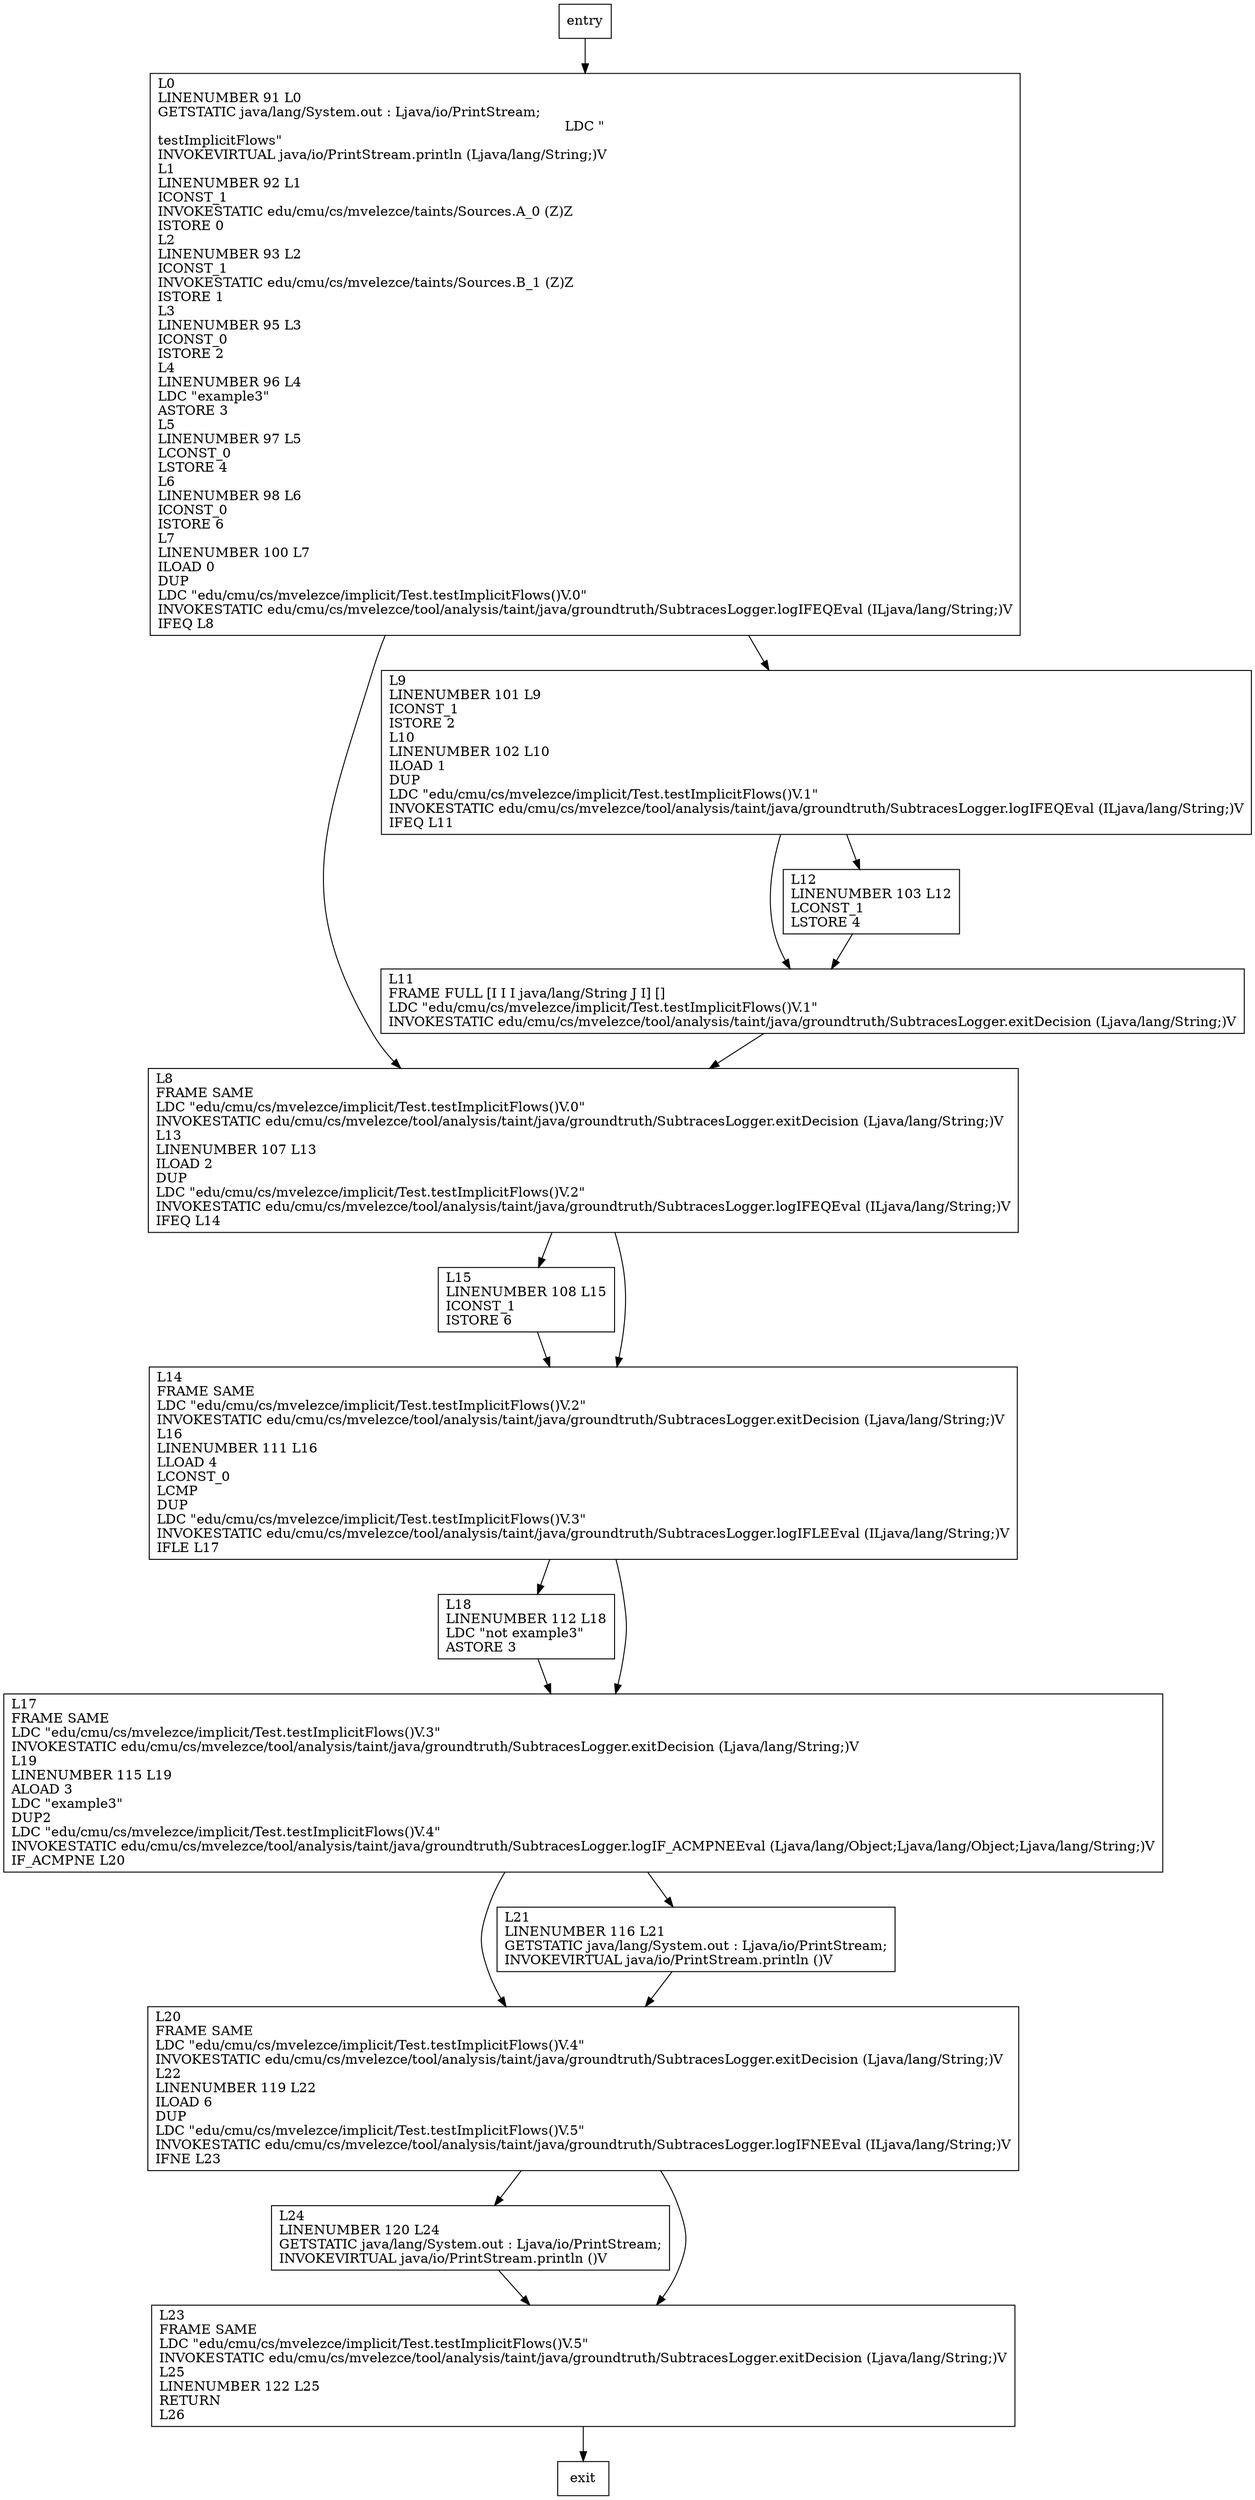 digraph testImplicitFlows {
node [shape=record];
467105327 [label="L15\lLINENUMBER 108 L15\lICONST_1\lISTORE 6\l"];
365138843 [label="L8\lFRAME SAME\lLDC \"edu/cmu/cs/mvelezce/implicit/Test.testImplicitFlows()V.0\"\lINVOKESTATIC edu/cmu/cs/mvelezce/tool/analysis/taint/java/groundtruth/SubtracesLogger.exitDecision (Ljava/lang/String;)V\lL13\lLINENUMBER 107 L13\lILOAD 2\lDUP\lLDC \"edu/cmu/cs/mvelezce/implicit/Test.testImplicitFlows()V.2\"\lINVOKESTATIC edu/cmu/cs/mvelezce/tool/analysis/taint/java/groundtruth/SubtracesLogger.logIFEQEval (ILjava/lang/String;)V\lIFEQ L14\l"];
1371068401 [label="L24\lLINENUMBER 120 L24\lGETSTATIC java/lang/System.out : Ljava/io/PrintStream;\lINVOKEVIRTUAL java/io/PrintStream.println ()V\l"];
321757951 [label="L18\lLINENUMBER 112 L18\lLDC \"not example3\"\lASTORE 3\l"];
967294425 [label="L9\lLINENUMBER 101 L9\lICONST_1\lISTORE 2\lL10\lLINENUMBER 102 L10\lILOAD 1\lDUP\lLDC \"edu/cmu/cs/mvelezce/implicit/Test.testImplicitFlows()V.1\"\lINVOKESTATIC edu/cmu/cs/mvelezce/tool/analysis/taint/java/groundtruth/SubtracesLogger.logIFEQEval (ILjava/lang/String;)V\lIFEQ L11\l"];
179317805 [label="L20\lFRAME SAME\lLDC \"edu/cmu/cs/mvelezce/implicit/Test.testImplicitFlows()V.4\"\lINVOKESTATIC edu/cmu/cs/mvelezce/tool/analysis/taint/java/groundtruth/SubtracesLogger.exitDecision (Ljava/lang/String;)V\lL22\lLINENUMBER 119 L22\lILOAD 6\lDUP\lLDC \"edu/cmu/cs/mvelezce/implicit/Test.testImplicitFlows()V.5\"\lINVOKESTATIC edu/cmu/cs/mvelezce/tool/analysis/taint/java/groundtruth/SubtracesLogger.logIFNEEval (ILjava/lang/String;)V\lIFNE L23\l"];
1742965463 [label="L17\lFRAME SAME\lLDC \"edu/cmu/cs/mvelezce/implicit/Test.testImplicitFlows()V.3\"\lINVOKESTATIC edu/cmu/cs/mvelezce/tool/analysis/taint/java/groundtruth/SubtracesLogger.exitDecision (Ljava/lang/String;)V\lL19\lLINENUMBER 115 L19\lALOAD 3\lLDC \"example3\"\lDUP2\lLDC \"edu/cmu/cs/mvelezce/implicit/Test.testImplicitFlows()V.4\"\lINVOKESTATIC edu/cmu/cs/mvelezce/tool/analysis/taint/java/groundtruth/SubtracesLogger.logIF_ACMPNEEval (Ljava/lang/Object;Ljava/lang/Object;Ljava/lang/String;)V\lIF_ACMPNE L20\l"];
374099658 [label="L11\lFRAME FULL [I I I java/lang/String J I] []\lLDC \"edu/cmu/cs/mvelezce/implicit/Test.testImplicitFlows()V.1\"\lINVOKESTATIC edu/cmu/cs/mvelezce/tool/analysis/taint/java/groundtruth/SubtracesLogger.exitDecision (Ljava/lang/String;)V\l"];
796704099 [label="L23\lFRAME SAME\lLDC \"edu/cmu/cs/mvelezce/implicit/Test.testImplicitFlows()V.5\"\lINVOKESTATIC edu/cmu/cs/mvelezce/tool/analysis/taint/java/groundtruth/SubtracesLogger.exitDecision (Ljava/lang/String;)V\lL25\lLINENUMBER 122 L25\lRETURN\lL26\l"];
1957764917 [label="L12\lLINENUMBER 103 L12\lLCONST_1\lLSTORE 4\l"];
310468783 [label="L14\lFRAME SAME\lLDC \"edu/cmu/cs/mvelezce/implicit/Test.testImplicitFlows()V.2\"\lINVOKESTATIC edu/cmu/cs/mvelezce/tool/analysis/taint/java/groundtruth/SubtracesLogger.exitDecision (Ljava/lang/String;)V\lL16\lLINENUMBER 111 L16\lLLOAD 4\lLCONST_0\lLCMP\lDUP\lLDC \"edu/cmu/cs/mvelezce/implicit/Test.testImplicitFlows()V.3\"\lINVOKESTATIC edu/cmu/cs/mvelezce/tool/analysis/taint/java/groundtruth/SubtracesLogger.logIFLEEval (ILjava/lang/String;)V\lIFLE L17\l"];
712398170 [label="L21\lLINENUMBER 116 L21\lGETSTATIC java/lang/System.out : Ljava/io/PrintStream;\lINVOKEVIRTUAL java/io/PrintStream.println ()V\l"];
844765369 [label="L0\lLINENUMBER 91 L0\lGETSTATIC java/lang/System.out : Ljava/io/PrintStream;\lLDC \"\ntestImplicitFlows\"\lINVOKEVIRTUAL java/io/PrintStream.println (Ljava/lang/String;)V\lL1\lLINENUMBER 92 L1\lICONST_1\lINVOKESTATIC edu/cmu/cs/mvelezce/taints/Sources.A_0 (Z)Z\lISTORE 0\lL2\lLINENUMBER 93 L2\lICONST_1\lINVOKESTATIC edu/cmu/cs/mvelezce/taints/Sources.B_1 (Z)Z\lISTORE 1\lL3\lLINENUMBER 95 L3\lICONST_0\lISTORE 2\lL4\lLINENUMBER 96 L4\lLDC \"example3\"\lASTORE 3\lL5\lLINENUMBER 97 L5\lLCONST_0\lLSTORE 4\lL6\lLINENUMBER 98 L6\lICONST_0\lISTORE 6\lL7\lLINENUMBER 100 L7\lILOAD 0\lDUP\lLDC \"edu/cmu/cs/mvelezce/implicit/Test.testImplicitFlows()V.0\"\lINVOKESTATIC edu/cmu/cs/mvelezce/tool/analysis/taint/java/groundtruth/SubtracesLogger.logIFEQEval (ILjava/lang/String;)V\lIFEQ L8\l"];
entry;
exit;
467105327 -> 310468783;
365138843 -> 467105327;
365138843 -> 310468783;
1371068401 -> 796704099;
321757951 -> 1742965463;
967294425 -> 374099658;
967294425 -> 1957764917;
179317805 -> 1371068401;
179317805 -> 796704099;
1742965463 -> 179317805;
1742965463 -> 712398170;
entry -> 844765369;
374099658 -> 365138843;
796704099 -> exit;
1957764917 -> 374099658;
310468783 -> 1742965463;
310468783 -> 321757951;
712398170 -> 179317805;
844765369 -> 365138843;
844765369 -> 967294425;
}

